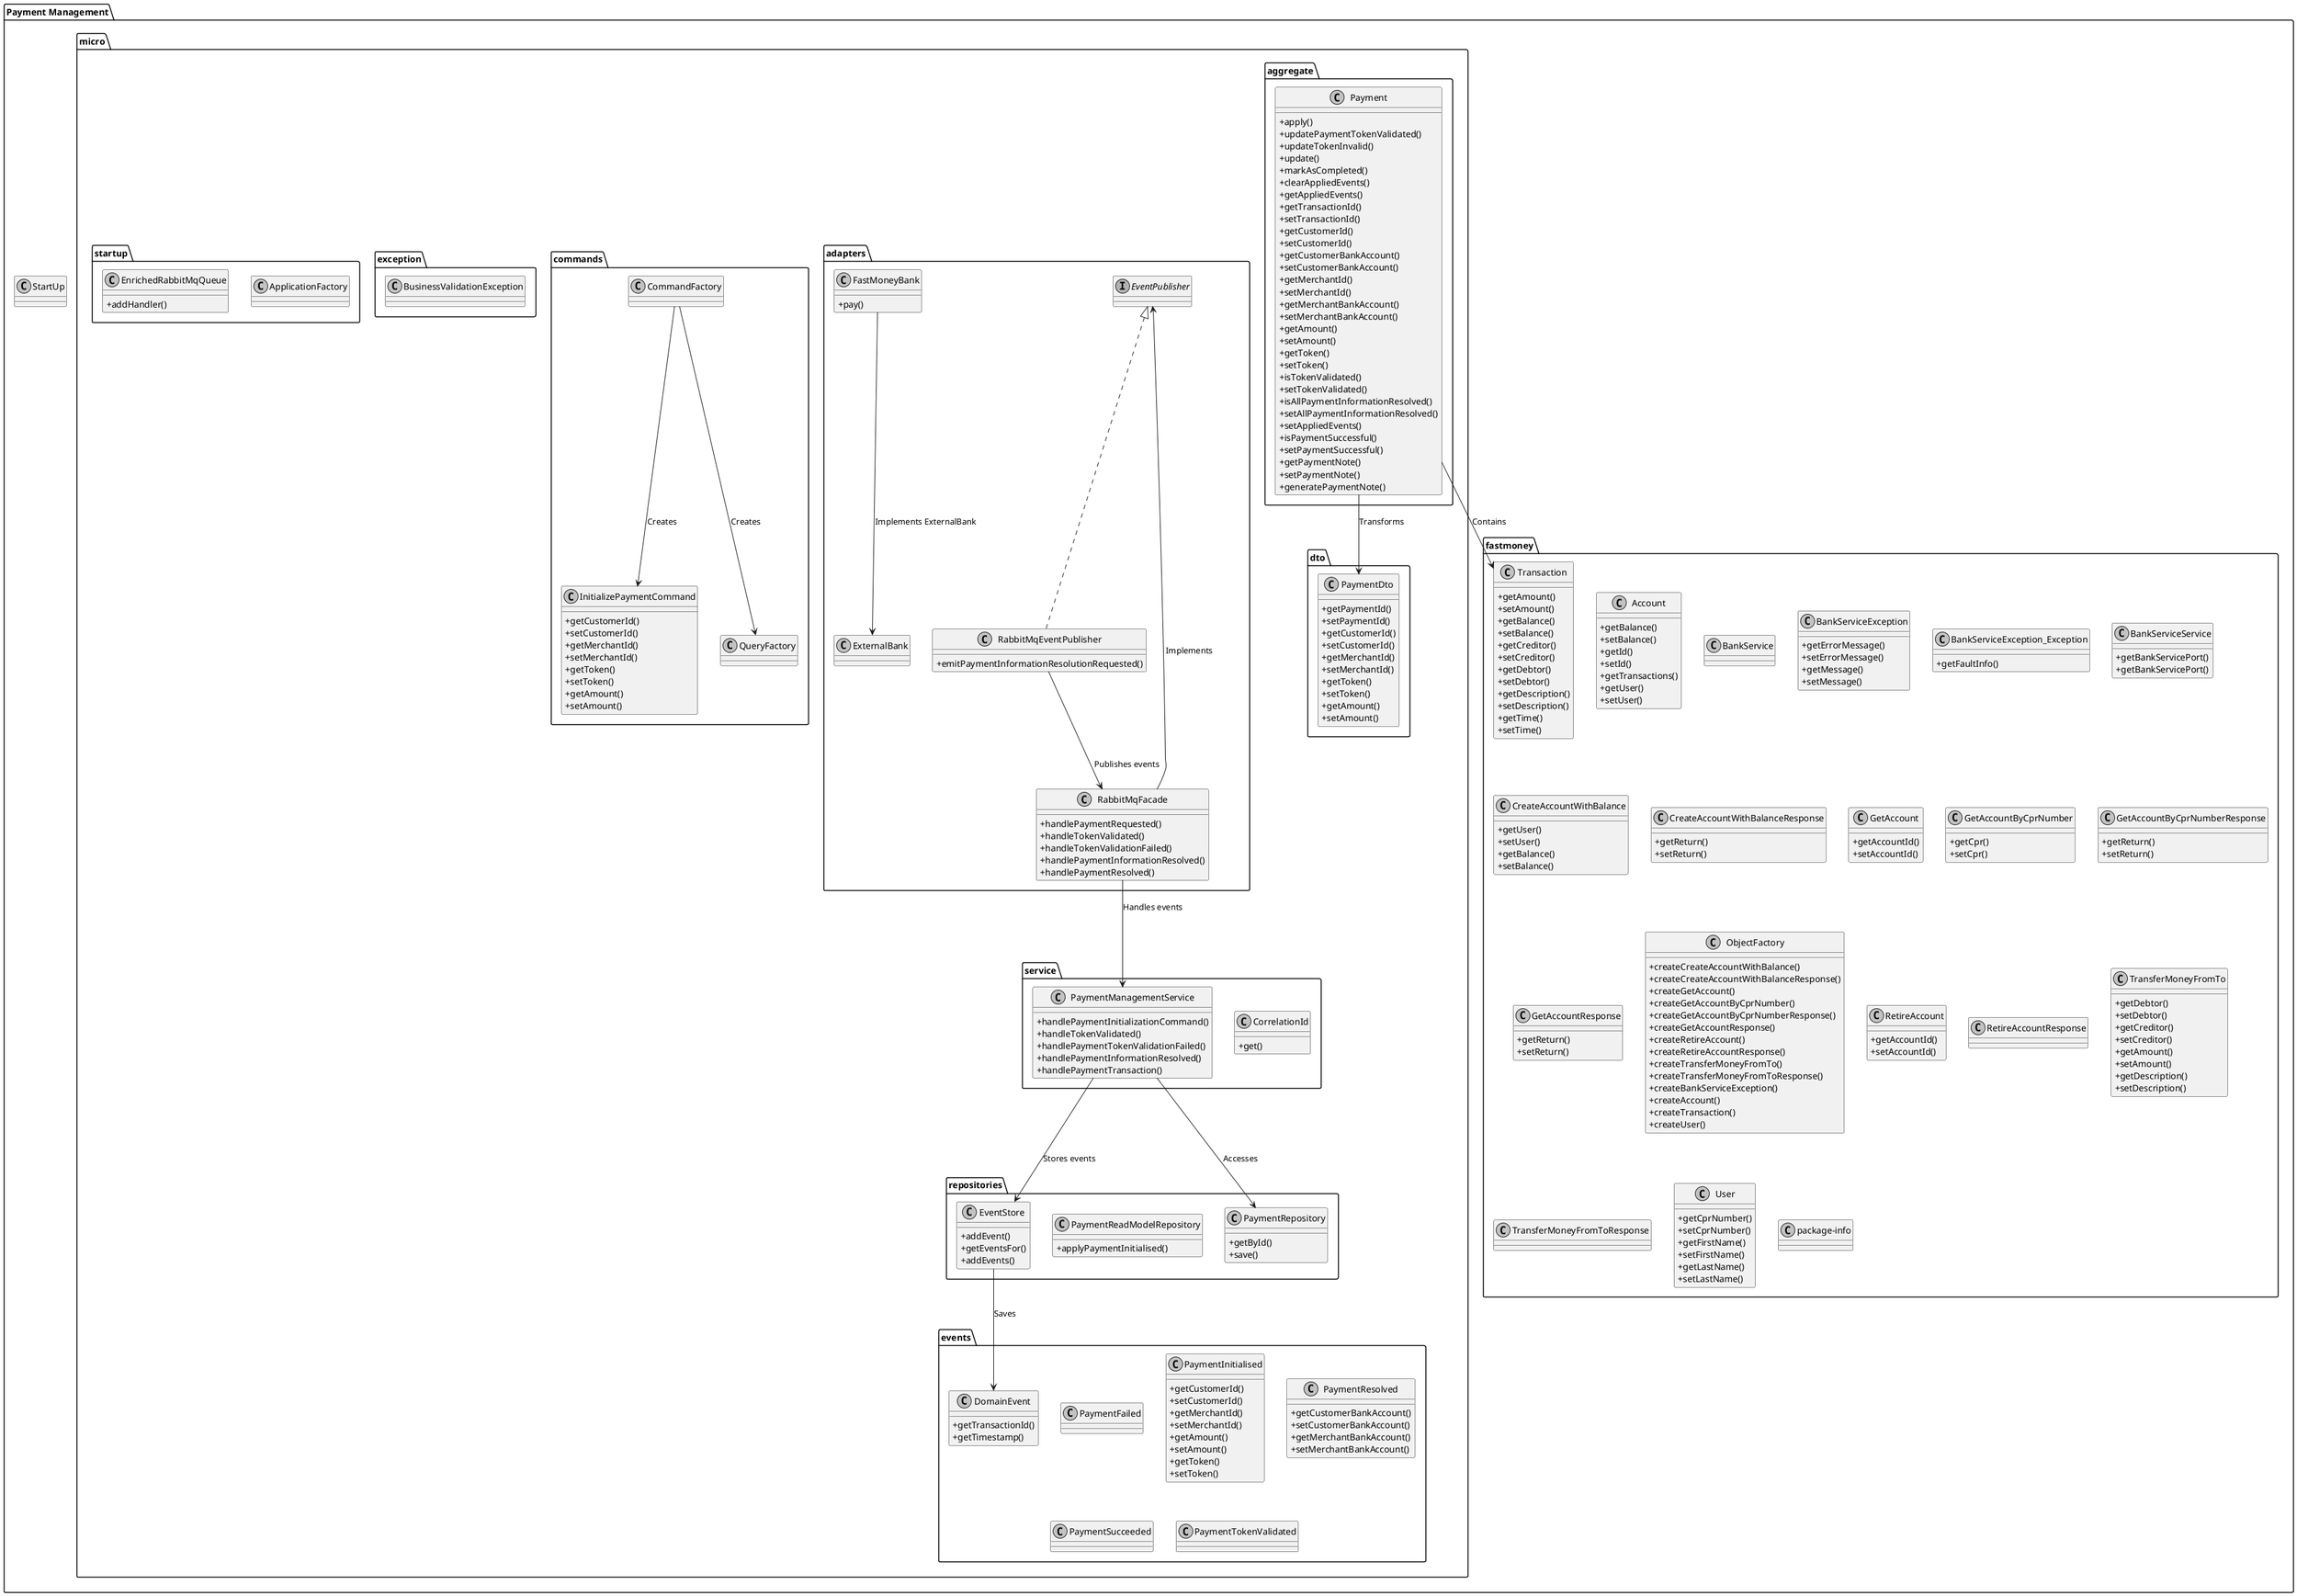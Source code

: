 @startuml
skinparam classAttributeIconSize 0
skinparam monochrome true

package "Payment Management" {
    ' FastMoney 子包
    package "fastmoney" {
        class Account {
            + getBalance()
            + setBalance()
            + getId()
            + setId()
            + getTransactions()
            + getUser()
            + setUser()
        }
        class BankService
        class BankServiceException {
            + getErrorMessage()
            + setErrorMessage()
            + getMessage()
            + setMessage()
        }
        class BankServiceException_Exception {
            + getFaultInfo()
        }
        class BankServiceService {
            + getBankServicePort()
            + getBankServicePort()
        }
        class CreateAccountWithBalance {
            + getUser()
            + setUser()
            + getBalance()
            + setBalance()
        }
        class CreateAccountWithBalanceResponse {
            + getReturn()
            + setReturn()
        }
        class GetAccount {
            + getAccountId()
            + setAccountId()
        }
        class GetAccountByCprNumber {
            + getCpr()
            + setCpr()
        }
        class GetAccountByCprNumberResponse {
            + getReturn()
            + setReturn()
        }
        class GetAccountResponse {
            + getReturn()
            + setReturn()
        }
        class ObjectFactory {
            + createCreateAccountWithBalance()
            + createCreateAccountWithBalanceResponse()
            + createGetAccount()
            + createGetAccountByCprNumber()
            + createGetAccountByCprNumberResponse()
            + createGetAccountResponse()
            + createRetireAccount()
            + createRetireAccountResponse()
            + createTransferMoneyFromTo()
            + createTransferMoneyFromToResponse()
            + createBankServiceException()
            + createAccount()
            + createTransaction()
            + createUser()
        }
        class RetireAccount {
            + getAccountId()
            + setAccountId()
        }
        class RetireAccountResponse
        class Transaction {
            + getAmount()
            + setAmount()
            + getBalance()
            + setBalance()
            + getCreditor()
            + setCreditor()
            + getDebtor()
            + setDebtor()
            + getDescription()
            + setDescription()
            + getTime()
            + setTime()
        }
        class TransferMoneyFromTo {
            + getDebtor()
            + setDebtor()
            + getCreditor()
            + setCreditor()
            + getAmount()
            + setAmount()
            + getDescription()
            + setDescription()
        }
        class TransferMoneyFromToResponse
        class User {
            + getCprNumber()
            + setCprNumber()
            + getFirstName()
            + setFirstName()
            + getLastName()
            + setLastName()
        }
        class package-info
    }

    ' 适配器层
    package "micro.adapters" {
        interface EventPublisher
        class ExternalBank
        class FastMoneyBank {
            + pay()
        }
        class RabbitMqEventPublisher implements EventPublisher {
            + emitPaymentInformationResolutionRequested()
        }
        class RabbitMqFacade {
            + handlePaymentRequested()
            + handleTokenValidated()
            + handleTokenValidationFailed()
            + handlePaymentInformationResolved()
            + handlePaymentResolved()
        }
    }

    ' 聚合层
    package "micro.aggregate" {
        class Payment {
            + apply()
            + updatePaymentTokenValidated()
            + updateTokenInvalid()
            + update()
            + markAsCompleted()
            + clearAppliedEvents()
            + getAppliedEvents()
            + getTransactionId()
            + setTransactionId()
            + getCustomerId()
            + setCustomerId()
            + getCustomerBankAccount()
            + setCustomerBankAccount()
            + getMerchantId()
            + setMerchantId()
            + getMerchantBankAccount()
            + setMerchantBankAccount()
            + getAmount()
            + setAmount()
            + getToken()
            + setToken()
            + isTokenValidated()
            + setTokenValidated()
            + isAllPaymentInformationResolved()
            + setAllPaymentInformationResolved()
            + setAppliedEvents()
            + isPaymentSuccessful()
            + setPaymentSuccessful()
            + getPaymentNote()
            + setPaymentNote()
            + generatePaymentNote()
        }
    }

    ' 命令层
    package "micro.commands" {
        class CommandFactory
        class InitializePaymentCommand {
            + getCustomerId()
            + setCustomerId()
            + getMerchantId()
            + setMerchantId()
            + getToken()
            + setToken()
            + getAmount()
            + setAmount()
        }
        class QueryFactory
    }

    ' DTO 层
    package "micro.dto" {
        class PaymentDto {
            + getPaymentId()
            + setPaymentId()
            + getCustomerId()
            + setCustomerId()
            + getMerchantId()
            + setMerchantId()
            + getToken()
            + setToken()
            + getAmount()
            + setAmount()
        }
    }

    ' 事件层
    package "micro.events" {
        class DomainEvent {
            + getTransactionId()
            + getTimestamp()
        }
        class PaymentFailed
        class PaymentInitialised {
            + getCustomerId()
            + setCustomerId()
            + getMerchantId()
            + setMerchantId()
            + getAmount()
            + setAmount()
            + getToken()
            + setToken()
        }
        class PaymentResolved {
            + getCustomerBankAccount()
            + setCustomerBankAccount()
            + getMerchantBankAccount()
            + setMerchantBankAccount()
        }
        class PaymentSucceeded
        class PaymentTokenValidated
    }

    ' 异常层
    package "micro.exception" {
        class BusinessValidationException
    }

    ' 仓库层
    package "micro.repositories" {
        class EventStore {
            + addEvent()
            + getEventsFor()
            + addEvents()
        }
        class PaymentReadModelRepository {
            + applyPaymentInitialised()
        }
        class PaymentRepository {
            + getById()
            + save()
        }
    }

    ' 服务层
    package "micro.service" {
        class CorrelationId {
            + get()
        }
        class PaymentManagementService {
            + handlePaymentInitializationCommand()
            + handleTokenValidated()
            + handlePaymentTokenValidationFailed()
            + handlePaymentInformationResolved()
            + handlePaymentTransaction()
        }
    }

    ' 启动层
    package "micro.startup" {
        class ApplicationFactory
        class EnrichedRabbitMqQueue {
            + addHandler()
        }
    }

    ' 主类
    class StartUp
}

' 关系展示
RabbitMqEventPublisher --> RabbitMqFacade : "Publishes events"
RabbitMqFacade --> PaymentManagementService : "Handles events"
PaymentManagementService --> PaymentRepository : "Accesses"
PaymentManagementService --> EventStore : "Stores events"
CommandFactory --> InitializePaymentCommand : "Creates"
CommandFactory --> QueryFactory : "Creates"
Payment --> PaymentDto : "Transforms"
Payment --> Transaction : "Contains"
EventStore --> DomainEvent : "Saves"
FastMoneyBank --> ExternalBank : "Implements ExternalBank"
RabbitMqFacade --> EventPublisher : "Implements"
@enduml